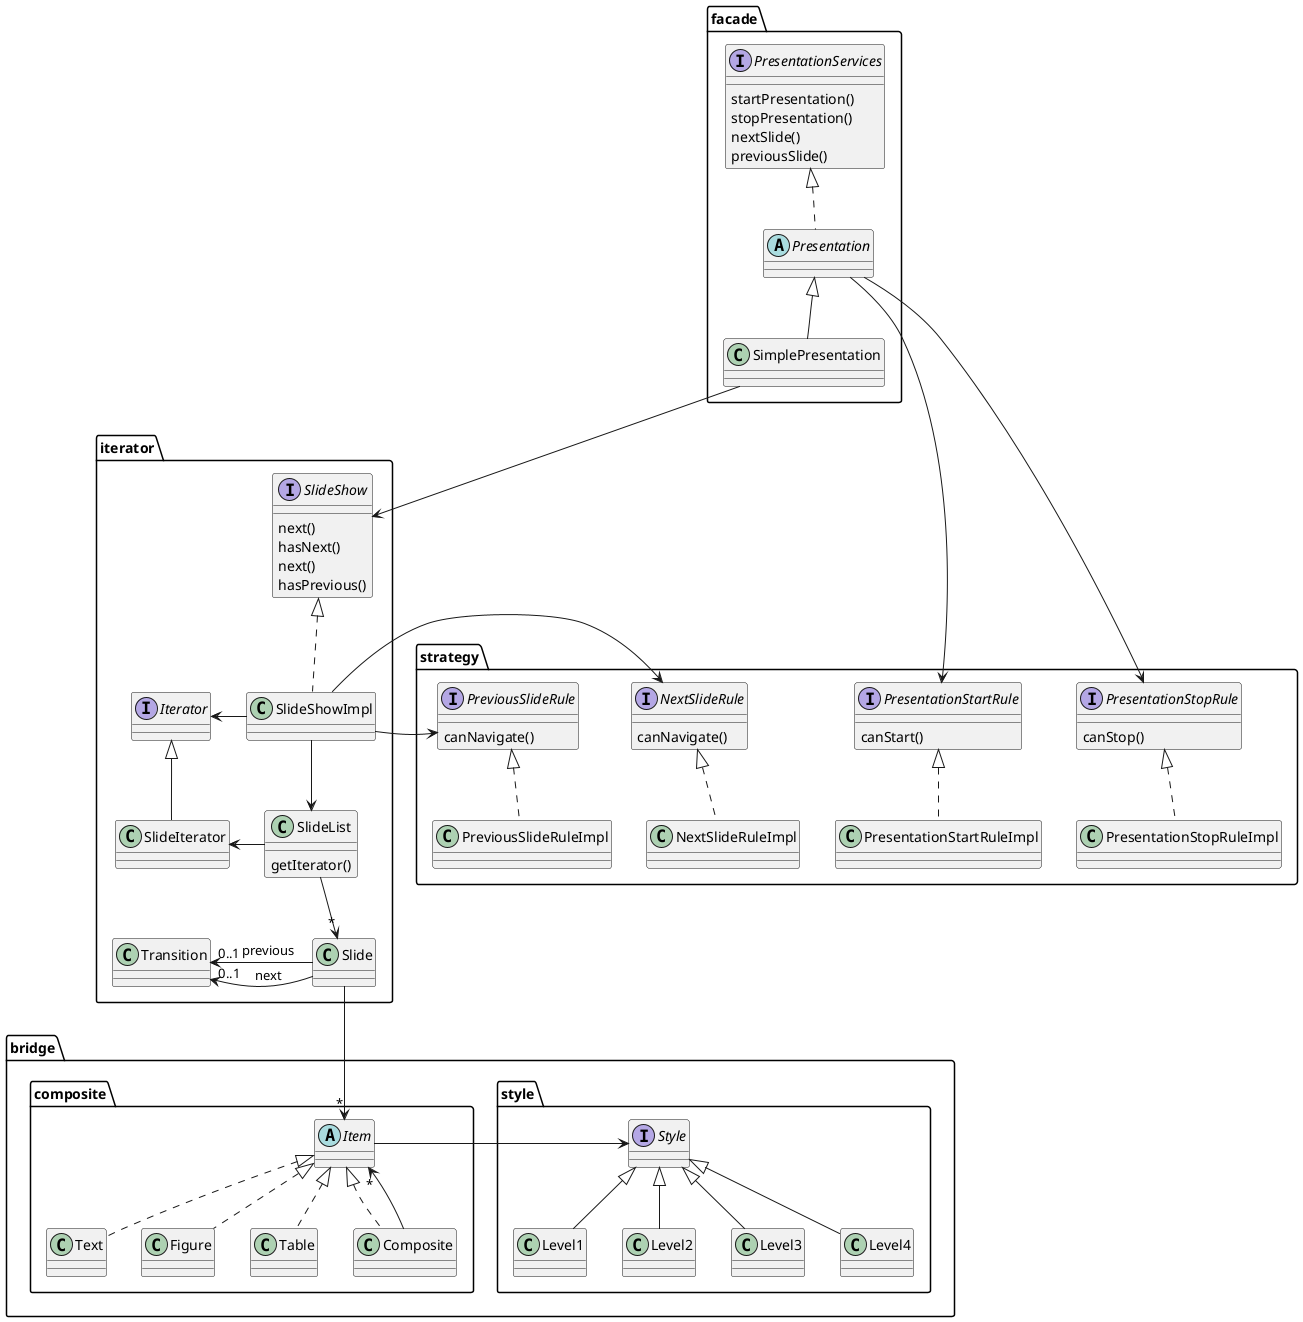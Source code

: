@startuml

package facade {

    Interface PresentationServices
    Abstract Class Presentation
    PresentationServices : startPresentation()
    PresentationServices : stopPresentation()
    PresentationServices : nextSlide()
    PresentationServices : previousSlide()
    Presentation .up.|> PresentationServices
    SimplePresentation -up-|> Presentation
}


package bridge {

    package style {
        Interface Style
        Level1 -up-|> Style
        Level2 -up-|> Style
        Level3 -up-|> Style
        Level4 -up-|> Style

    }

    package composite {

        Abstract Class Item

        Text .up.|> Item
        Figure .up.|> Item
        Table .up.|> Item
        Composite .up.|> Item
        Composite -up-> "*" Item

        Item -right-> Style

    }

}

package iterator {

    Interface SlideShow
    Interface Iterator

    SlideShowImpl .up.|> SlideShow
    SlideIterator -up-|> Iterator
    Slide -down-> "*" Item
    SlideShowImpl -down-> SlideList
    SlideShowImpl -left-> Iterator
    SlideList -left-> SlideIterator
    SlideList --> "*" Slide

    SlideShow : next()
    SlideShow : hasNext()
    SlideShow : next()
    SlideShow : hasPrevious()

    SlideList : getIterator()

    Slide -left-> "0..1" Transition : "    next"
    Slide -left-> "0..1" Transition : "    previous"

}

package strategy {

    Interface PresentationStartRule
    PresentationStartRule : canStart()
    Presentation -right-> PresentationStartRule
    PresentationStartRuleImpl .up.|> PresentationStartRule

    Interface PresentationStopRule
    PresentationStopRule : canStop()
    Presentation -right-> PresentationStopRule
    PresentationStopRuleImpl .up.|> PresentationStopRule

    Interface NextSlideRule
    NextSlideRule : canNavigate()
    SlideShowImpl -right-> NextSlideRule
    NextSlideRuleImpl .up.|> NextSlideRule

    Interface PreviousSlideRule
    PreviousSlideRule : canNavigate()
    SlideShowImpl -right-> PreviousSlideRule
    PreviousSlideRuleImpl .up.|> PreviousSlideRule


}


SimplePresentation --> SlideShow

@enduml
